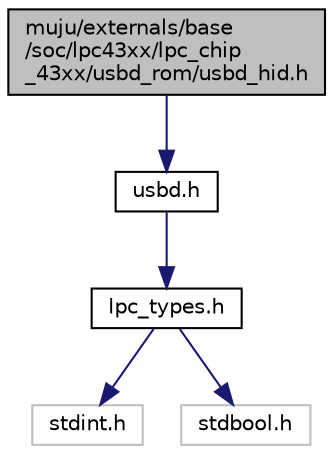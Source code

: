 digraph "muju/externals/base/soc/lpc43xx/lpc_chip_43xx/usbd_rom/usbd_hid.h"
{
  edge [fontname="Helvetica",fontsize="10",labelfontname="Helvetica",labelfontsize="10"];
  node [fontname="Helvetica",fontsize="10",shape=record];
  Node0 [label="muju/externals/base\l/soc/lpc43xx/lpc_chip\l_43xx/usbd_rom/usbd_hid.h",height=0.2,width=0.4,color="black", fillcolor="grey75", style="filled", fontcolor="black"];
  Node0 -> Node1 [color="midnightblue",fontsize="10",style="solid",fontname="Helvetica"];
  Node1 [label="usbd.h",height=0.2,width=0.4,color="black", fillcolor="white", style="filled",URL="$usbd_8h.html",tooltip="Common definitions and declarations for the USB stack. "];
  Node1 -> Node2 [color="midnightblue",fontsize="10",style="solid",fontname="Helvetica"];
  Node2 [label="lpc_types.h",height=0.2,width=0.4,color="black", fillcolor="white", style="filled",URL="$lpc__types_8h.html"];
  Node2 -> Node3 [color="midnightblue",fontsize="10",style="solid",fontname="Helvetica"];
  Node3 [label="stdint.h",height=0.2,width=0.4,color="grey75", fillcolor="white", style="filled"];
  Node2 -> Node4 [color="midnightblue",fontsize="10",style="solid",fontname="Helvetica"];
  Node4 [label="stdbool.h",height=0.2,width=0.4,color="grey75", fillcolor="white", style="filled"];
}
